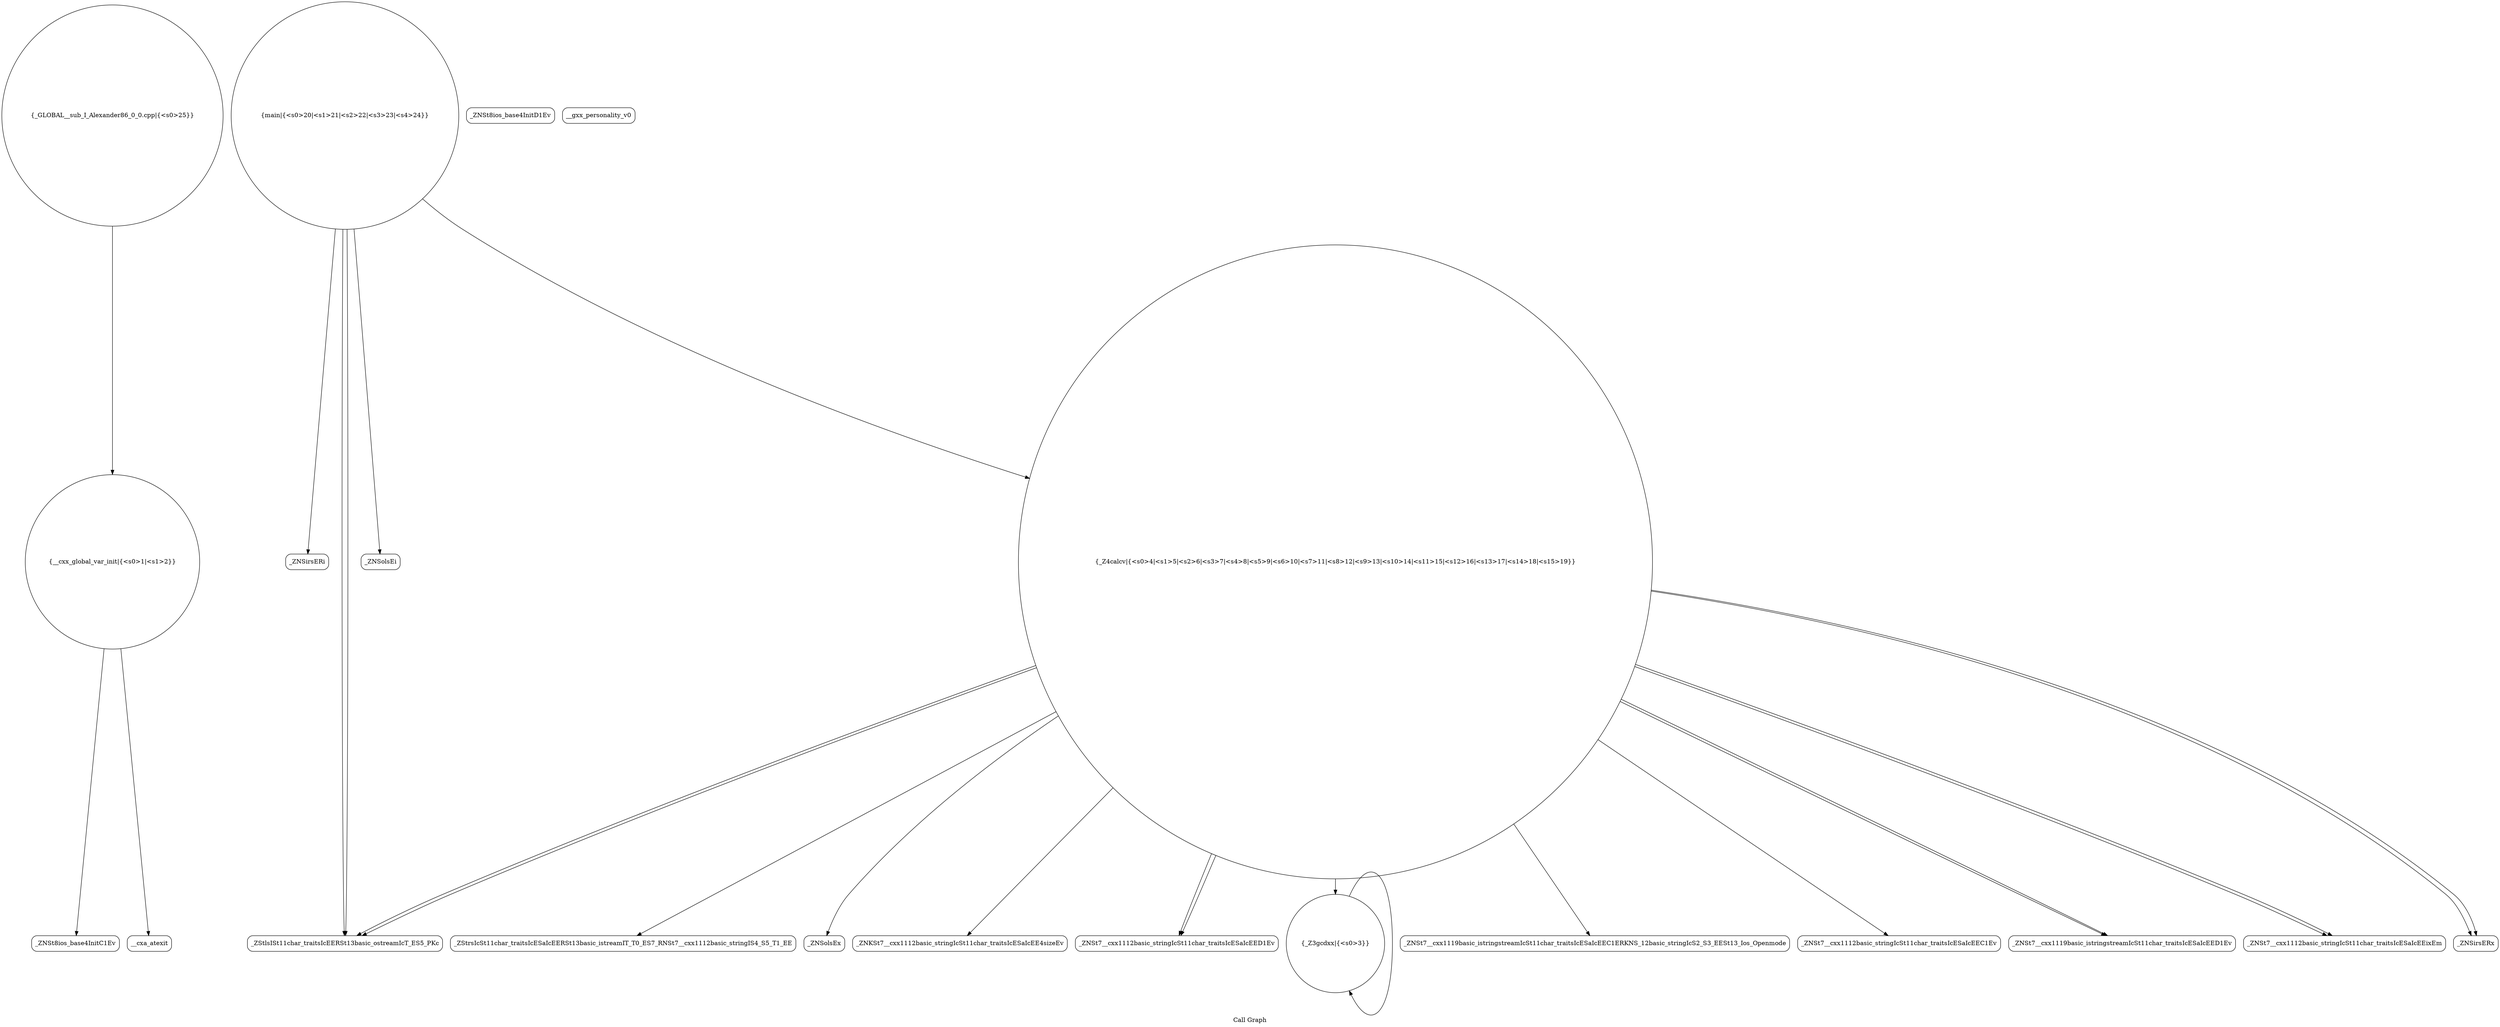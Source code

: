 digraph "Call Graph" {
	label="Call Graph";

	Node0x55ed48dcb9a0 [shape=record,shape=circle,label="{__cxx_global_var_init|{<s0>1|<s1>2}}"];
	Node0x55ed48dcb9a0:s0 -> Node0x55ed48dcba20[color=black];
	Node0x55ed48dcb9a0:s1 -> Node0x55ed48e09a60[color=black];
	Node0x55ed48e09c60 [shape=record,shape=Mrecord,label="{_ZStrsIcSt11char_traitsIcESaIcEERSt13basic_istreamIT_T0_ES7_RNSt7__cxx1112basic_stringIS4_S5_T1_EE}"];
	Node0x55ed48e09fe0 [shape=record,shape=Mrecord,label="{_ZNSolsEx}"];
	Node0x55ed48e099e0 [shape=record,shape=Mrecord,label="{_ZNSt8ios_base4InitD1Ev}"];
	Node0x55ed48e09d60 [shape=record,shape=Mrecord,label="{_ZNKSt7__cxx1112basic_stringIcSt11char_traitsIcESaIcEE4sizeEv}"];
	Node0x55ed48e0a0e0 [shape=record,shape=Mrecord,label="{_ZNSt7__cxx1112basic_stringIcSt11char_traitsIcESaIcEED1Ev}"];
	Node0x55ed48e09ae0 [shape=record,shape=circle,label="{_Z3gcdxx|{<s0>3}}"];
	Node0x55ed48e09ae0:s0 -> Node0x55ed48e09ae0[color=black];
	Node0x55ed48e09e60 [shape=record,shape=Mrecord,label="{_ZNSt7__cxx1119basic_istringstreamIcSt11char_traitsIcESaIcEEC1ERKNS_12basic_stringIcS2_S3_EESt13_Ios_Openmode}"];
	Node0x55ed48e0a1e0 [shape=record,shape=Mrecord,label="{_ZNSirsERi}"];
	Node0x55ed48e09be0 [shape=record,shape=Mrecord,label="{_ZNSt7__cxx1112basic_stringIcSt11char_traitsIcESaIcEEC1Ev}"];
	Node0x55ed48e09f60 [shape=record,shape=Mrecord,label="{_ZStlsISt11char_traitsIcEERSt13basic_ostreamIcT_ES5_PKc}"];
	Node0x55ed48e0a2e0 [shape=record,shape=circle,label="{_GLOBAL__sub_I_Alexander86_0_0.cpp|{<s0>25}}"];
	Node0x55ed48e0a2e0:s0 -> Node0x55ed48dcb9a0[color=black];
	Node0x55ed48dcba20 [shape=record,shape=Mrecord,label="{_ZNSt8ios_base4InitC1Ev}"];
	Node0x55ed48e09ce0 [shape=record,shape=Mrecord,label="{__gxx_personality_v0}"];
	Node0x55ed48e0a060 [shape=record,shape=Mrecord,label="{_ZNSt7__cxx1119basic_istringstreamIcSt11char_traitsIcESaIcEED1Ev}"];
	Node0x55ed48e09a60 [shape=record,shape=Mrecord,label="{__cxa_atexit}"];
	Node0x55ed48e09de0 [shape=record,shape=Mrecord,label="{_ZNSt7__cxx1112basic_stringIcSt11char_traitsIcESaIcEEixEm}"];
	Node0x55ed48e0a160 [shape=record,shape=circle,label="{main|{<s0>20|<s1>21|<s2>22|<s3>23|<s4>24}}"];
	Node0x55ed48e0a160:s0 -> Node0x55ed48e0a1e0[color=black];
	Node0x55ed48e0a160:s1 -> Node0x55ed48e09f60[color=black];
	Node0x55ed48e0a160:s2 -> Node0x55ed48e0a260[color=black];
	Node0x55ed48e0a160:s3 -> Node0x55ed48e09f60[color=black];
	Node0x55ed48e0a160:s4 -> Node0x55ed48e09b60[color=black];
	Node0x55ed48e09b60 [shape=record,shape=circle,label="{_Z4calcv|{<s0>4|<s1>5|<s2>6|<s3>7|<s4>8|<s5>9|<s6>10|<s7>11|<s8>12|<s9>13|<s10>14|<s11>15|<s12>16|<s13>17|<s14>18|<s15>19}}"];
	Node0x55ed48e09b60:s0 -> Node0x55ed48e09be0[color=black];
	Node0x55ed48e09b60:s1 -> Node0x55ed48e09c60[color=black];
	Node0x55ed48e09b60:s2 -> Node0x55ed48e09d60[color=black];
	Node0x55ed48e09b60:s3 -> Node0x55ed48e09de0[color=black];
	Node0x55ed48e09b60:s4 -> Node0x55ed48e09de0[color=black];
	Node0x55ed48e09b60:s5 -> Node0x55ed48e09e60[color=black];
	Node0x55ed48e09b60:s6 -> Node0x55ed48e09ee0[color=black];
	Node0x55ed48e09b60:s7 -> Node0x55ed48e09ee0[color=black];
	Node0x55ed48e09b60:s8 -> Node0x55ed48e09ae0[color=black];
	Node0x55ed48e09b60:s9 -> Node0x55ed48e09f60[color=black];
	Node0x55ed48e09b60:s10 -> Node0x55ed48e0a060[color=black];
	Node0x55ed48e09b60:s11 -> Node0x55ed48e09fe0[color=black];
	Node0x55ed48e09b60:s12 -> Node0x55ed48e09f60[color=black];
	Node0x55ed48e09b60:s13 -> Node0x55ed48e0a060[color=black];
	Node0x55ed48e09b60:s14 -> Node0x55ed48e0a0e0[color=black];
	Node0x55ed48e09b60:s15 -> Node0x55ed48e0a0e0[color=black];
	Node0x55ed48e09ee0 [shape=record,shape=Mrecord,label="{_ZNSirsERx}"];
	Node0x55ed48e0a260 [shape=record,shape=Mrecord,label="{_ZNSolsEi}"];
}
